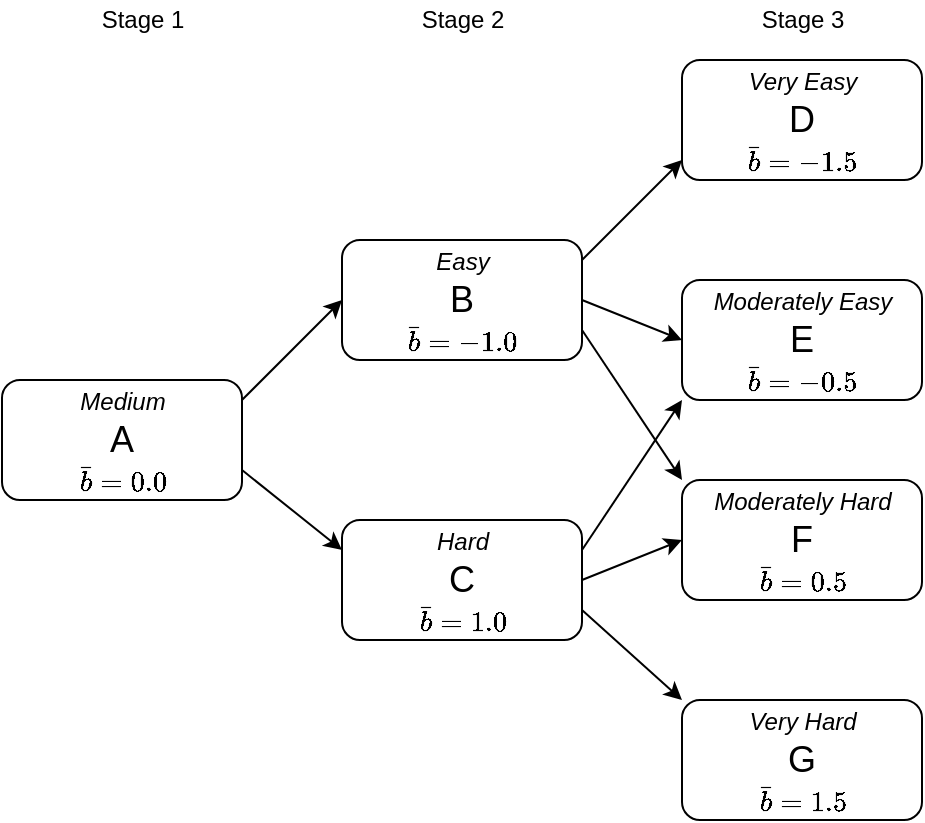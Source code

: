 <mxfile version="14.1.8" type="device"><diagram id="dGwpq152MlcM0aEhEtQq" name="Page-1"><mxGraphModel dx="1106" dy="794" grid="1" gridSize="10" guides="1" tooltips="1" connect="1" arrows="1" fold="1" page="1" pageScale="1" pageWidth="2336" pageHeight="1654" math="1" shadow="0"><root><mxCell id="0"/><mxCell id="1" value="Main" style="" parent="0"/><mxCell id="sMmPd3YuOHG1A6g7UD8B-23" value="&lt;font style=&quot;font-size: 18px&quot;&gt;A&lt;/font&gt;" style="whiteSpace=wrap;html=1;rounded=1;" vertex="1" parent="1"><mxGeometry x="170" y="290" width="120" height="60" as="geometry"/></mxCell><mxCell id="sMmPd3YuOHG1A6g7UD8B-25" value="&lt;font style=&quot;font-size: 18px&quot;&gt;B&lt;/font&gt;" style="whiteSpace=wrap;html=1;rounded=1;" vertex="1" parent="1"><mxGeometry x="340" y="220" width="120" height="60" as="geometry"/></mxCell><mxCell id="sMmPd3YuOHG1A6g7UD8B-24" value="&lt;font style=&quot;font-size: 18px&quot;&gt;C&lt;/font&gt;" style="whiteSpace=wrap;html=1;rounded=1;" vertex="1" parent="1"><mxGeometry x="340" y="360" width="120" height="60" as="geometry"/></mxCell><mxCell id="sMmPd3YuOHG1A6g7UD8B-27" value="&lt;font style=&quot;font-size: 18px&quot;&gt;G&lt;/font&gt;" style="whiteSpace=wrap;html=1;rounded=1;" vertex="1" parent="1"><mxGeometry x="510" y="450" width="120" height="60" as="geometry"/></mxCell><mxCell id="sMmPd3YuOHG1A6g7UD8B-29" value="&lt;font style=&quot;font-size: 18px&quot;&gt;F&lt;/font&gt;" style="whiteSpace=wrap;html=1;rounded=1;" vertex="1" parent="1"><mxGeometry x="510" y="340" width="120" height="60" as="geometry"/></mxCell><mxCell id="sMmPd3YuOHG1A6g7UD8B-28" value="&lt;font style=&quot;font-size: 18px&quot;&gt;E&lt;/font&gt;" style="whiteSpace=wrap;html=1;rounded=1;" vertex="1" parent="1"><mxGeometry x="510" y="240" width="120" height="60" as="geometry"/></mxCell><mxCell id="sMmPd3YuOHG1A6g7UD8B-26" value="&lt;font style=&quot;font-size: 18px&quot;&gt;D&lt;/font&gt;" style="whiteSpace=wrap;html=1;rounded=1;" vertex="1" parent="1"><mxGeometry x="510" y="130" width="120" height="60" as="geometry"/></mxCell><mxCell id="CK1hZcYlaDKHM7_plsN8-6" value="Stage 1" style="text;html=1;resizable=0;autosize=1;align=center;verticalAlign=middle;points=[];fillColor=none;strokeColor=none;rounded=1;" parent="1" vertex="1"><mxGeometry x="210" y="100" width="60" height="20" as="geometry"/></mxCell><mxCell id="CK1hZcYlaDKHM7_plsN8-7" value="Stage 2" style="text;html=1;resizable=0;autosize=1;align=center;verticalAlign=middle;points=[];fillColor=none;strokeColor=none;rounded=1;" parent="1" vertex="1"><mxGeometry x="370" y="100" width="60" height="20" as="geometry"/></mxCell><mxCell id="CK1hZcYlaDKHM7_plsN8-78" value="$$\bar{b} = 0.0$$" style="text;html=1;resizable=0;autosize=1;align=center;verticalAlign=middle;points=[];fillColor=none;strokeColor=none;rounded=1;" parent="1" vertex="1"><mxGeometry x="175" y="330" width="110" height="20" as="geometry"/></mxCell><mxCell id="CK1hZcYlaDKHM7_plsN8-79" value="$$\bar{b} = 1.0$$" style="text;html=1;resizable=0;autosize=1;align=center;verticalAlign=middle;points=[];fillColor=none;strokeColor=none;rounded=1;" parent="1" vertex="1"><mxGeometry x="345" y="400" width="110" height="20" as="geometry"/></mxCell><mxCell id="CK1hZcYlaDKHM7_plsN8-80" value="$$\bar{b} = -1.0$$" style="text;html=1;resizable=0;autosize=1;align=center;verticalAlign=middle;points=[];fillColor=none;strokeColor=none;rounded=1;" parent="1" vertex="1"><mxGeometry x="345" y="260" width="110" height="20" as="geometry"/></mxCell><mxCell id="CK1hZcYlaDKHM7_plsN8-81" value="$$\bar{b} = -1.5$$" style="text;html=1;resizable=0;autosize=1;align=center;verticalAlign=middle;points=[];fillColor=none;strokeColor=none;rounded=1;" parent="1" vertex="1"><mxGeometry x="515" y="170" width="110" height="20" as="geometry"/></mxCell><mxCell id="CK1hZcYlaDKHM7_plsN8-83" value="$$\bar{b} = -0.5$$" style="text;html=1;resizable=0;autosize=1;align=center;verticalAlign=middle;points=[];fillColor=none;strokeColor=none;rounded=1;" parent="1" vertex="1"><mxGeometry x="515" y="280" width="110" height="20" as="geometry"/></mxCell><mxCell id="CK1hZcYlaDKHM7_plsN8-84" value="$$\bar{b} = 0.5$$" style="text;html=1;resizable=0;autosize=1;align=center;verticalAlign=middle;points=[];fillColor=none;strokeColor=none;rounded=1;" parent="1" vertex="1"><mxGeometry x="515" y="380" width="110" height="20" as="geometry"/></mxCell><mxCell id="CK1hZcYlaDKHM7_plsN8-85" value="$$\bar{b} = 1.5$$" style="text;html=1;resizable=0;autosize=1;align=center;verticalAlign=middle;points=[];fillColor=none;strokeColor=none;rounded=1;" parent="1" vertex="1"><mxGeometry x="515" y="490" width="110" height="20" as="geometry"/></mxCell><mxCell id="CK1hZcYlaDKHM7_plsN8-86" value="Stage 3" style="text;html=1;resizable=0;autosize=1;align=center;verticalAlign=middle;points=[];fillColor=none;strokeColor=none;rounded=1;" parent="1" vertex="1"><mxGeometry x="540" y="100" width="60" height="20" as="geometry"/></mxCell><mxCell id="sMmPd3YuOHG1A6g7UD8B-30" value="" style="endArrow=classic;html=1;" edge="1" parent="1"><mxGeometry width="50" height="50" relative="1" as="geometry"><mxPoint x="290" y="300" as="sourcePoint"/><mxPoint x="340" y="250" as="targetPoint"/></mxGeometry></mxCell><mxCell id="sMmPd3YuOHG1A6g7UD8B-31" value="" style="endArrow=classic;html=1;" edge="1" parent="1"><mxGeometry width="50" height="50" relative="1" as="geometry"><mxPoint x="460" y="230" as="sourcePoint"/><mxPoint x="510" y="180" as="targetPoint"/></mxGeometry></mxCell><mxCell id="sMmPd3YuOHG1A6g7UD8B-32" value="" style="endArrow=classic;html=1;entryX=0;entryY=0.5;entryDx=0;entryDy=0;" edge="1" parent="1"><mxGeometry width="50" height="50" relative="1" as="geometry"><mxPoint x="460" y="250" as="sourcePoint"/><mxPoint x="510" y="270" as="targetPoint"/></mxGeometry></mxCell><mxCell id="sMmPd3YuOHG1A6g7UD8B-33" value="" style="endArrow=classic;html=1;entryX=0;entryY=0;entryDx=0;entryDy=0;exitX=1;exitY=0.75;exitDx=0;exitDy=0;" edge="1" parent="1"><mxGeometry width="50" height="50" relative="1" as="geometry"><mxPoint x="460" y="265" as="sourcePoint"/><mxPoint x="510" y="340" as="targetPoint"/></mxGeometry></mxCell><mxCell id="sMmPd3YuOHG1A6g7UD8B-34" value="" style="endArrow=classic;html=1;exitX=1;exitY=0.75;exitDx=0;exitDy=0;entryX=0;entryY=0.25;entryDx=0;entryDy=0;" edge="1" parent="1"><mxGeometry width="50" height="50" relative="1" as="geometry"><mxPoint x="290" y="335" as="sourcePoint"/><mxPoint x="340" y="375" as="targetPoint"/></mxGeometry></mxCell><mxCell id="sMmPd3YuOHG1A6g7UD8B-35" value="" style="endArrow=classic;html=1;exitX=1;exitY=0.25;exitDx=0;exitDy=0;entryX=0;entryY=1;entryDx=0;entryDy=0;" edge="1" parent="1"><mxGeometry width="50" height="50" relative="1" as="geometry"><mxPoint x="460" y="375" as="sourcePoint"/><mxPoint x="510" y="300" as="targetPoint"/></mxGeometry></mxCell><mxCell id="sMmPd3YuOHG1A6g7UD8B-36" value="" style="endArrow=classic;html=1;exitX=1;exitY=0.5;exitDx=0;exitDy=0;entryX=0;entryY=0.5;entryDx=0;entryDy=0;" edge="1" parent="1"><mxGeometry width="50" height="50" relative="1" as="geometry"><mxPoint x="460" y="390" as="sourcePoint"/><mxPoint x="510" y="370" as="targetPoint"/></mxGeometry></mxCell><mxCell id="sMmPd3YuOHG1A6g7UD8B-37" value="" style="endArrow=classic;html=1;exitX=1;exitY=0.75;exitDx=0;exitDy=0;entryX=0;entryY=0;entryDx=0;entryDy=0;" edge="1" parent="1"><mxGeometry width="50" height="50" relative="1" as="geometry"><mxPoint x="460" y="405" as="sourcePoint"/><mxPoint x="510" y="450" as="targetPoint"/></mxGeometry></mxCell><mxCell id="sMmPd3YuOHG1A6g7UD8B-38" value="&lt;i&gt;Medium&lt;/i&gt;" style="text;html=1;resizable=0;autosize=1;align=center;verticalAlign=middle;points=[];fillColor=none;strokeColor=none;rounded=0;sketch=0;" vertex="1" parent="1"><mxGeometry x="200" y="291" width="60" height="20" as="geometry"/></mxCell><mxCell id="sMmPd3YuOHG1A6g7UD8B-39" value="&lt;i&gt;Easy&lt;/i&gt;" style="text;html=1;resizable=0;autosize=1;align=center;verticalAlign=middle;points=[];fillColor=none;strokeColor=none;rounded=0;sketch=0;" vertex="1" parent="1"><mxGeometry x="380" y="221" width="40" height="20" as="geometry"/></mxCell><mxCell id="sMmPd3YuOHG1A6g7UD8B-40" value="&lt;i&gt;Hard&lt;/i&gt;" style="text;html=1;resizable=0;autosize=1;align=center;verticalAlign=middle;points=[];fillColor=none;strokeColor=none;rounded=0;sketch=0;" vertex="1" parent="1"><mxGeometry x="380" y="361" width="40" height="20" as="geometry"/></mxCell><mxCell id="sMmPd3YuOHG1A6g7UD8B-41" value="&lt;i&gt;Very Hard&lt;/i&gt;" style="text;html=1;resizable=0;autosize=1;align=center;verticalAlign=middle;points=[];fillColor=none;strokeColor=none;rounded=0;sketch=0;" vertex="1" parent="1"><mxGeometry x="535" y="451" width="70" height="20" as="geometry"/></mxCell><mxCell id="sMmPd3YuOHG1A6g7UD8B-42" value="&lt;i&gt;Very Easy&lt;/i&gt;" style="text;html=1;resizable=0;autosize=1;align=center;verticalAlign=middle;points=[];fillColor=none;strokeColor=none;rounded=0;sketch=0;" vertex="1" parent="1"><mxGeometry x="535" y="131" width="70" height="20" as="geometry"/></mxCell><mxCell id="sMmPd3YuOHG1A6g7UD8B-43" value="&lt;i&gt;Moderately Easy&lt;/i&gt;" style="text;html=1;resizable=0;autosize=1;align=center;verticalAlign=middle;points=[];fillColor=none;strokeColor=none;rounded=0;sketch=0;" vertex="1" parent="1"><mxGeometry x="520" y="241" width="100" height="20" as="geometry"/></mxCell><mxCell id="sMmPd3YuOHG1A6g7UD8B-44" value="&lt;i&gt;Moderately Hard&lt;/i&gt;" style="text;html=1;resizable=0;autosize=1;align=center;verticalAlign=middle;points=[];fillColor=none;strokeColor=none;rounded=0;sketch=0;" vertex="1" parent="1"><mxGeometry x="520" y="341" width="100" height="20" as="geometry"/></mxCell></root></mxGraphModel></diagram></mxfile>